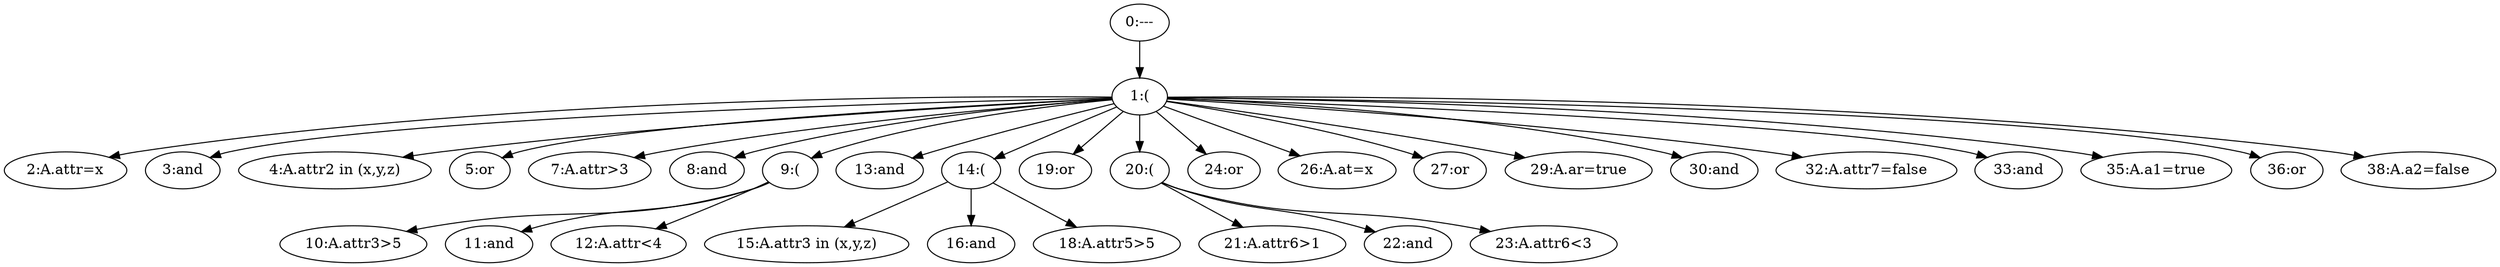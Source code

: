 // Graph
digraph {
	"c1ed12e3-bf85-4bb7-8e25-6ed9f742b455" [label="0:---"]
	"a05d728f-198d-4440-9366-09c95d94f9e6" [label="1:("]
	"c1ed12e3-bf85-4bb7-8e25-6ed9f742b455" -> "a05d728f-198d-4440-9366-09c95d94f9e6"
	"dfbf4c0e-b2ef-4101-8acc-ab176a3ded26" [label="2:A.attr=x"]
	"a05d728f-198d-4440-9366-09c95d94f9e6" -> "dfbf4c0e-b2ef-4101-8acc-ab176a3ded26"
	"45a1ec5c-4b93-426f-be1a-9ed63ac3da38" [label="3:and"]
	"a05d728f-198d-4440-9366-09c95d94f9e6" -> "45a1ec5c-4b93-426f-be1a-9ed63ac3da38"
	"4abe337e-d9a2-4bb3-8757-c6c11b904927" [label="4:A.attr2 in (x,y,z)"]
	"a05d728f-198d-4440-9366-09c95d94f9e6" -> "4abe337e-d9a2-4bb3-8757-c6c11b904927"
	"150830fe-337d-48d8-8a5e-99d5ffdaa1cd" [label="5:or"]
	"a05d728f-198d-4440-9366-09c95d94f9e6" -> "150830fe-337d-48d8-8a5e-99d5ffdaa1cd"
	"76127fa7-9f57-4741-982a-5915da9992cb" [label="7:A.attr>3"]
	"a05d728f-198d-4440-9366-09c95d94f9e6" -> "76127fa7-9f57-4741-982a-5915da9992cb"
	"7e675a07-7e3f-4597-98b0-7e0fb668583e" [label="8:and"]
	"a05d728f-198d-4440-9366-09c95d94f9e6" -> "7e675a07-7e3f-4597-98b0-7e0fb668583e"
	"7bb1984d-6ab6-4cdb-abd4-b82649cc070c" [label="9:("]
	"a05d728f-198d-4440-9366-09c95d94f9e6" -> "7bb1984d-6ab6-4cdb-abd4-b82649cc070c"
	"93996fcb-909a-4824-9478-7de9cf223a73" [label="10:A.attr3>5"]
	"7bb1984d-6ab6-4cdb-abd4-b82649cc070c" -> "93996fcb-909a-4824-9478-7de9cf223a73"
	"0a9e828e-ea65-4b36-ba7c-ba5d0d0457e3" [label="11:and"]
	"7bb1984d-6ab6-4cdb-abd4-b82649cc070c" -> "0a9e828e-ea65-4b36-ba7c-ba5d0d0457e3"
	"9e9763dd-b21b-4a93-a283-c47fc5e49503" [label="12:A.attr<4"]
	"7bb1984d-6ab6-4cdb-abd4-b82649cc070c" -> "9e9763dd-b21b-4a93-a283-c47fc5e49503"
	"776bf4e5-37d1-4961-9838-bd70699b90b2" [label="13:and"]
	"a05d728f-198d-4440-9366-09c95d94f9e6" -> "776bf4e5-37d1-4961-9838-bd70699b90b2"
	"90d1bc7d-d041-4a0b-9e97-a83fd8b89ddc" [label="14:("]
	"a05d728f-198d-4440-9366-09c95d94f9e6" -> "90d1bc7d-d041-4a0b-9e97-a83fd8b89ddc"
	"9907ea54-018b-44a7-bb5c-097176f4b6fc" [label="15:A.attr3 in (x,y,z)"]
	"90d1bc7d-d041-4a0b-9e97-a83fd8b89ddc" -> "9907ea54-018b-44a7-bb5c-097176f4b6fc"
	"307e1e5b-b11f-46a5-b257-9796feb27ba0" [label="16:and"]
	"90d1bc7d-d041-4a0b-9e97-a83fd8b89ddc" -> "307e1e5b-b11f-46a5-b257-9796feb27ba0"
	"336c67dd-25eb-43c7-9a8e-1a4e1eaee31f" [label="18:A.attr5>5"]
	"90d1bc7d-d041-4a0b-9e97-a83fd8b89ddc" -> "336c67dd-25eb-43c7-9a8e-1a4e1eaee31f"
	"614f78f1-d6bc-4ae4-bf8c-1bfe2233c9d7" [label="19:or"]
	"a05d728f-198d-4440-9366-09c95d94f9e6" -> "614f78f1-d6bc-4ae4-bf8c-1bfe2233c9d7"
	"b5403d37-a4ce-4c5c-b457-01fb15e7aa20" [label="20:("]
	"a05d728f-198d-4440-9366-09c95d94f9e6" -> "b5403d37-a4ce-4c5c-b457-01fb15e7aa20"
	"9f5eb534-26dc-4891-b2df-2505e216d81b" [label="21:A.attr6>1"]
	"b5403d37-a4ce-4c5c-b457-01fb15e7aa20" -> "9f5eb534-26dc-4891-b2df-2505e216d81b"
	"9cd3b36b-4449-45db-9403-dce9f77b08f8" [label="22:and"]
	"b5403d37-a4ce-4c5c-b457-01fb15e7aa20" -> "9cd3b36b-4449-45db-9403-dce9f77b08f8"
	"811317b4-d27f-46f5-88de-b33d7631fa1d" [label="23:A.attr6<3"]
	"b5403d37-a4ce-4c5c-b457-01fb15e7aa20" -> "811317b4-d27f-46f5-88de-b33d7631fa1d"
	"3c76a7d5-1218-423f-b0cb-01a6c5657501" [label="24:or"]
	"a05d728f-198d-4440-9366-09c95d94f9e6" -> "3c76a7d5-1218-423f-b0cb-01a6c5657501"
	"34a756eb-c886-428b-8713-23a7fdea23ea" [label="26:A.at=x"]
	"a05d728f-198d-4440-9366-09c95d94f9e6" -> "34a756eb-c886-428b-8713-23a7fdea23ea"
	"ad540be7-0599-438a-8d50-e0c183f1883f" [label="27:or"]
	"a05d728f-198d-4440-9366-09c95d94f9e6" -> "ad540be7-0599-438a-8d50-e0c183f1883f"
	"32d191be-7cbb-43a6-a86a-7ae8cc671652" [label="29:A.ar=true"]
	"a05d728f-198d-4440-9366-09c95d94f9e6" -> "32d191be-7cbb-43a6-a86a-7ae8cc671652"
	"6978e3a4-9a8d-4ec9-9483-ce73cbaf252e" [label="30:and"]
	"a05d728f-198d-4440-9366-09c95d94f9e6" -> "6978e3a4-9a8d-4ec9-9483-ce73cbaf252e"
	"a6157e4a-708d-427b-9bea-764aee7d0510" [label="32:A.attr7=false"]
	"a05d728f-198d-4440-9366-09c95d94f9e6" -> "a6157e4a-708d-427b-9bea-764aee7d0510"
	"53d54b4d-f570-4742-b7a5-6fe24e2f1edd" [label="33:and"]
	"a05d728f-198d-4440-9366-09c95d94f9e6" -> "53d54b4d-f570-4742-b7a5-6fe24e2f1edd"
	"0977be9f-8ca6-431e-8c15-d8121706331c" [label="35:A.a1=true"]
	"a05d728f-198d-4440-9366-09c95d94f9e6" -> "0977be9f-8ca6-431e-8c15-d8121706331c"
	"002e2d11-4c36-452f-af76-384857355aab" [label="36:or"]
	"a05d728f-198d-4440-9366-09c95d94f9e6" -> "002e2d11-4c36-452f-af76-384857355aab"
	"b7e955d9-c686-4097-9502-945e162dfd90" [label="38:A.a2=false"]
	"a05d728f-198d-4440-9366-09c95d94f9e6" -> "b7e955d9-c686-4097-9502-945e162dfd90"
}
